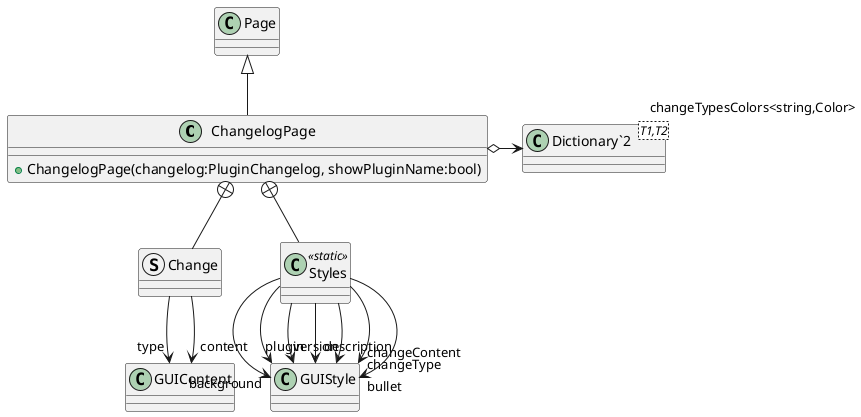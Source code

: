 @startuml
class ChangelogPage {
    + ChangelogPage(changelog:PluginChangelog, showPluginName:bool)
}
struct Change {
}
class "Dictionary`2"<T1,T2> {
}
class Styles <<static>> {
}
Page <|-- ChangelogPage
ChangelogPage o-> "changeTypesColors<string,Color>" "Dictionary`2"
ChangelogPage +-- Change
Change --> "type" GUIContent
Change --> "content" GUIContent
ChangelogPage +-- Styles
Styles --> "background" GUIStyle
Styles --> "plugin" GUIStyle
Styles --> "version" GUIStyle
Styles --> "description" GUIStyle
Styles --> "changeType" GUIStyle
Styles --> "changeContent" GUIStyle
Styles --> "bullet" GUIStyle
@enduml

